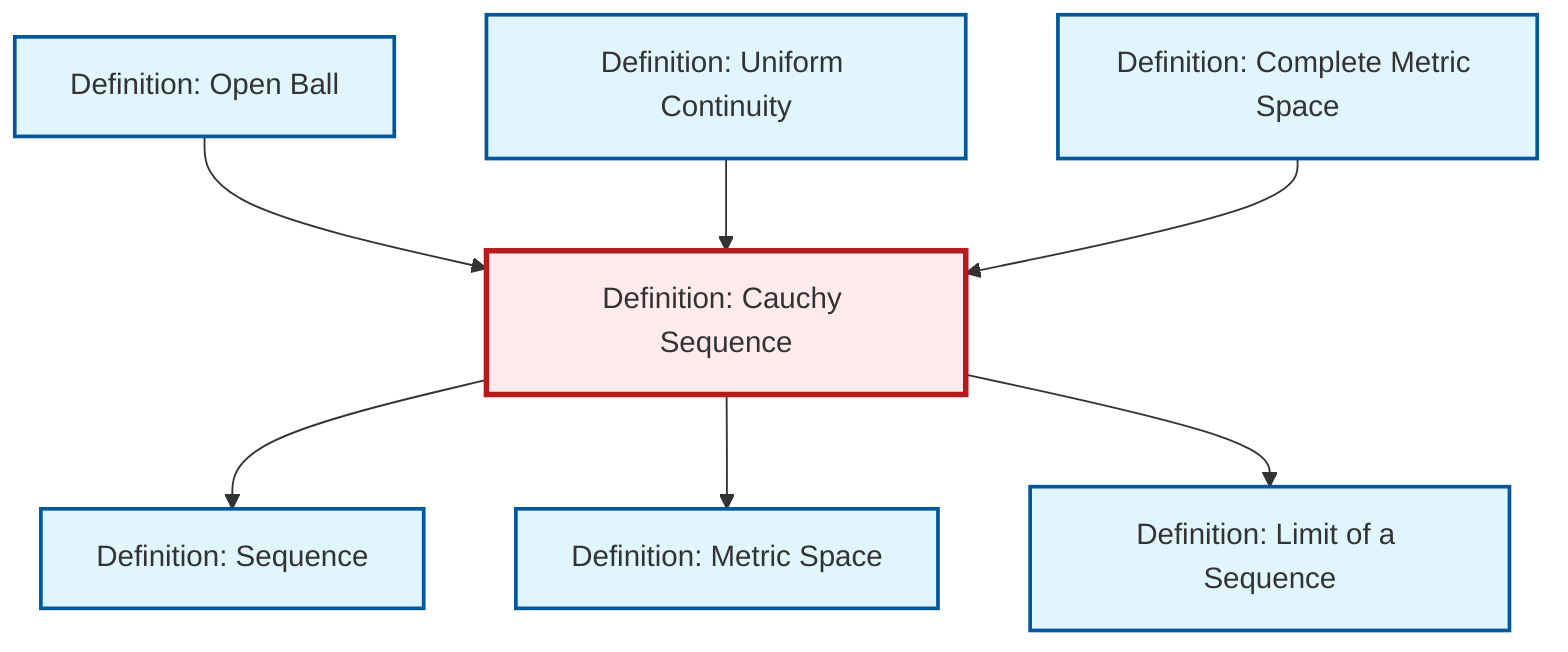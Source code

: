 graph TD
    classDef definition fill:#e1f5fe,stroke:#01579b,stroke-width:2px
    classDef theorem fill:#f3e5f5,stroke:#4a148c,stroke-width:2px
    classDef axiom fill:#fff3e0,stroke:#e65100,stroke-width:2px
    classDef example fill:#e8f5e9,stroke:#1b5e20,stroke-width:2px
    classDef current fill:#ffebee,stroke:#b71c1c,stroke-width:3px
    def-limit["Definition: Limit of a Sequence"]:::definition
    def-open-ball["Definition: Open Ball"]:::definition
    def-metric-space["Definition: Metric Space"]:::definition
    def-complete-metric-space["Definition: Complete Metric Space"]:::definition
    def-uniform-continuity["Definition: Uniform Continuity"]:::definition
    def-sequence["Definition: Sequence"]:::definition
    def-cauchy-sequence["Definition: Cauchy Sequence"]:::definition
    def-open-ball --> def-cauchy-sequence
    def-uniform-continuity --> def-cauchy-sequence
    def-cauchy-sequence --> def-sequence
    def-cauchy-sequence --> def-metric-space
    def-complete-metric-space --> def-cauchy-sequence
    def-cauchy-sequence --> def-limit
    class def-cauchy-sequence current